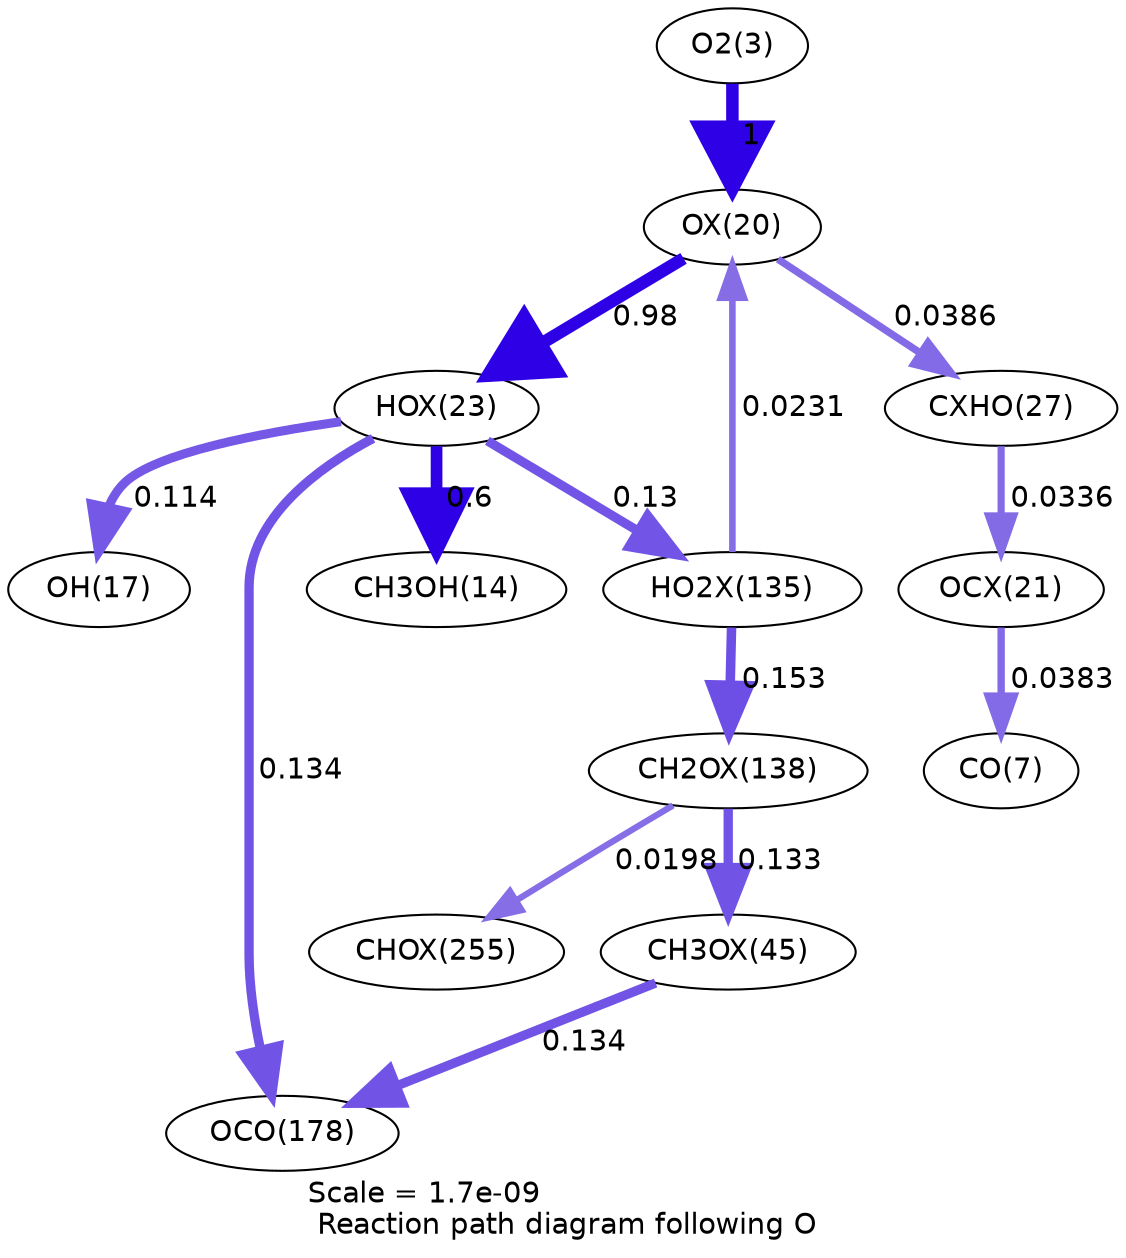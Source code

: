 digraph reaction_paths {
center=1;
s5 -> s30[fontname="Helvetica", penwidth=6, arrowsize=3, color="0.7, 1.5, 0.9"
, label=" 1"];
s30 -> s33[fontname="Helvetica", penwidth=5.98, arrowsize=2.99, color="0.7, 1.48, 0.9"
, label=" 0.98"];
s30 -> s36[fontname="Helvetica", penwidth=3.54, arrowsize=1.77, color="0.7, 0.539, 0.9"
, label=" 0.0386"];
s46 -> s30[fontname="Helvetica", penwidth=3.16, arrowsize=1.58, color="0.7, 0.523, 0.9"
, label=" 0.0231"];
s33 -> s16[fontname="Helvetica", penwidth=5.61, arrowsize=2.81, color="0.7, 1.1, 0.9"
, label=" 0.6"];
s33 -> s19[fontname="Helvetica", penwidth=4.36, arrowsize=2.18, color="0.7, 0.614, 0.9"
, label=" 0.114"];
s33 -> s46[fontname="Helvetica", penwidth=4.46, arrowsize=2.23, color="0.7, 0.63, 0.9"
, label=" 0.13"];
s33 -> s23[fontname="Helvetica", penwidth=4.48, arrowsize=2.24, color="0.7, 0.634, 0.9"
, label=" 0.134"];
s36 -> s31[fontname="Helvetica", penwidth=3.44, arrowsize=1.72, color="0.7, 0.534, 0.9"
, label=" 0.0336"];
s31 -> s9[fontname="Helvetica", penwidth=3.54, arrowsize=1.77, color="0.7, 0.538, 0.9"
, label=" 0.0383"];
s46 -> s47[fontname="Helvetica", penwidth=4.58, arrowsize=2.29, color="0.7, 0.653, 0.9"
, label=" 0.153"];
s43 -> s23[fontname="Helvetica", penwidth=4.48, arrowsize=2.24, color="0.7, 0.634, 0.9"
, label=" 0.134"];
s47 -> s43[fontname="Helvetica", penwidth=4.48, arrowsize=2.24, color="0.7, 0.633, 0.9"
, label=" 0.133"];
s47 -> s53[fontname="Helvetica", penwidth=3.04, arrowsize=1.52, color="0.7, 0.52, 0.9"
, label=" 0.0198"];
s5 [ fontname="Helvetica", label="O2(3)"];
s9 [ fontname="Helvetica", label="CO(7)"];
s16 [ fontname="Helvetica", label="CH3OH(14)"];
s19 [ fontname="Helvetica", label="OH(17)"];
s23 [ fontname="Helvetica", label="OCO(178)"];
s30 [ fontname="Helvetica", label="OX(20)"];
s31 [ fontname="Helvetica", label="OCX(21)"];
s33 [ fontname="Helvetica", label="HOX(23)"];
s36 [ fontname="Helvetica", label="CXHO(27)"];
s43 [ fontname="Helvetica", label="CH3OX(45)"];
s46 [ fontname="Helvetica", label="HO2X(135)"];
s47 [ fontname="Helvetica", label="CH2OX(138)"];
s53 [ fontname="Helvetica", label="CHOX(255)"];
 label = "Scale = 1.7e-09\l Reaction path diagram following O";
 fontname = "Helvetica";
}
